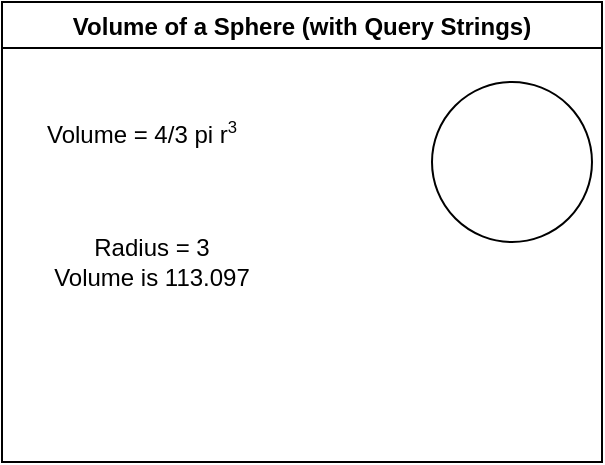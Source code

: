 <mxfile>
    <diagram id="Og4vJ6zSL0baAbcoUUTR" name="Page-1">
        <mxGraphModel dx="594" dy="561" grid="1" gridSize="10" guides="1" tooltips="1" connect="1" arrows="1" fold="1" page="1" pageScale="1" pageWidth="850" pageHeight="1100" math="0" shadow="0">
            <root>
                <mxCell id="0"/>
                <mxCell id="1" parent="0"/>
                <mxCell id="13" value="Volume of a Sphere (with Query Strings)" style="swimlane;" vertex="1" parent="1">
                    <mxGeometry x="210" y="240" width="300" height="230" as="geometry"/>
                </mxCell>
                <mxCell id="15" value="Volume = 4/3 pi r&lt;span style=&quot;font-size: 10px&quot;&gt;&lt;sup&gt;3&lt;/sup&gt;&lt;/span&gt;" style="text;html=1;strokeColor=none;fillColor=none;align=center;verticalAlign=middle;whiteSpace=wrap;rounded=0;" vertex="1" parent="13">
                    <mxGeometry y="50" width="140" height="30" as="geometry"/>
                </mxCell>
                <mxCell id="16" value="" style="ellipse;whiteSpace=wrap;html=1;aspect=fixed;" vertex="1" parent="13">
                    <mxGeometry x="215" y="40" width="80" height="80" as="geometry"/>
                </mxCell>
                <mxCell id="17" value="&lt;font style=&quot;font-size: 12px&quot;&gt;Radius = 3&lt;br&gt;Volume is&amp;nbsp;&lt;span style=&quot;font-family: &amp;#34;arial&amp;#34; , sans-serif&quot;&gt;113.097&lt;/span&gt;&lt;/font&gt;" style="text;html=1;strokeColor=none;fillColor=none;align=center;verticalAlign=middle;whiteSpace=wrap;rounded=0;" vertex="1" parent="13">
                    <mxGeometry y="80" width="150" height="100" as="geometry"/>
                </mxCell>
            </root>
        </mxGraphModel>
    </diagram>
</mxfile>